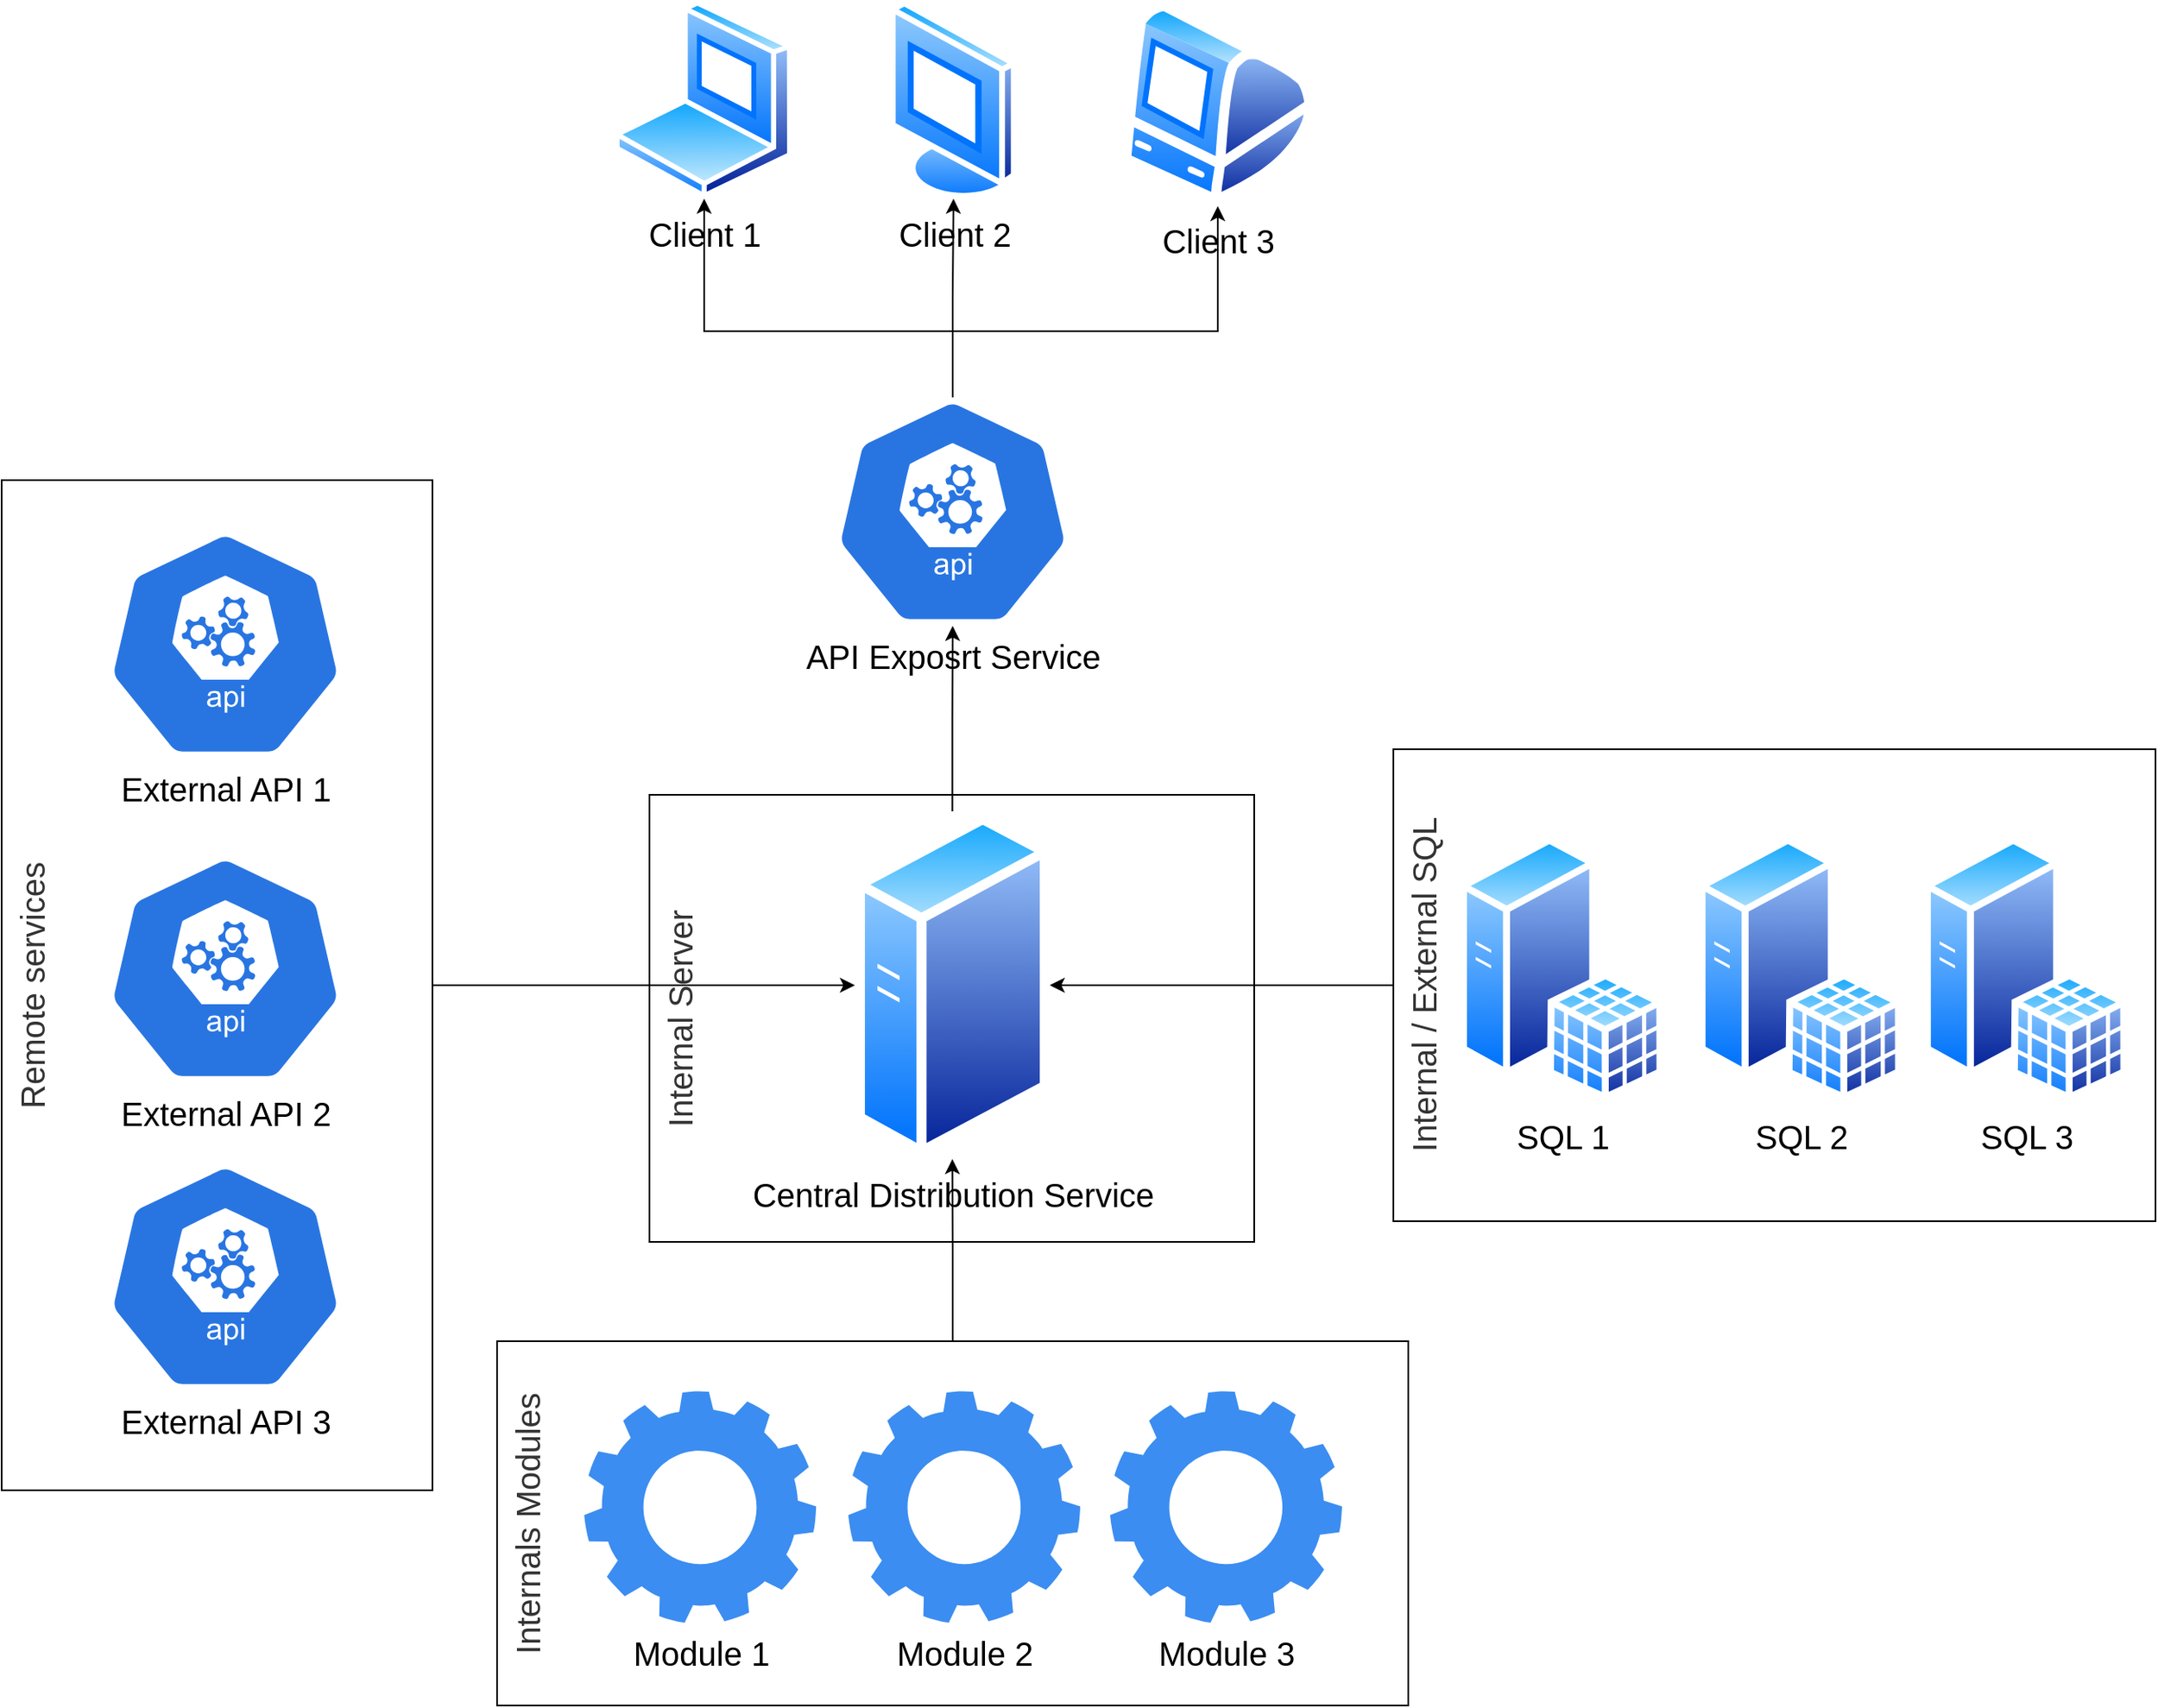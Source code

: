<mxfile version="22.1.2" type="device">
  <diagram name="Página-1" id="CvLeNIxYcr1sNdxqvgvk">
    <mxGraphModel dx="3033" dy="2455" grid="1" gridSize="10" guides="1" tooltips="1" connect="1" arrows="1" fold="1" page="1" pageScale="1" pageWidth="827" pageHeight="1169" math="0" shadow="0">
      <root>
        <mxCell id="0" />
        <mxCell id="1" parent="0" />
        <mxCell id="wkCi4Z63Fvo80z9R39oR-66" value="Remote services" style="rounded=0;whiteSpace=wrap;html=1;fillColor=default;fontColor=#333333;strokeColor=default;gradientColor=none;labelPosition=center;verticalLabelPosition=middle;align=center;verticalAlign=top;horizontal=0;fontSize=20;" vertex="1" parent="1">
          <mxGeometry x="-160" y="150" width="260" height="610" as="geometry" />
        </mxCell>
        <mxCell id="wkCi4Z63Fvo80z9R39oR-57" value="Internals Modules" style="rounded=0;whiteSpace=wrap;html=1;fillColor=default;fontColor=#333333;strokeColor=default;gradientColor=none;labelPosition=center;verticalLabelPosition=middle;align=center;verticalAlign=top;horizontal=0;fontSize=20;" vertex="1" parent="1">
          <mxGeometry x="139" y="670" width="550" height="220" as="geometry" />
        </mxCell>
        <mxCell id="wkCi4Z63Fvo80z9R39oR-52" value="Internal / External SQL" style="rounded=0;whiteSpace=wrap;html=1;fillColor=default;fontColor=#333333;strokeColor=default;gradientColor=none;labelPosition=center;verticalLabelPosition=middle;align=center;verticalAlign=top;horizontal=0;fontSize=20;" vertex="1" parent="1">
          <mxGeometry x="680" y="312.5" width="460" height="285" as="geometry" />
        </mxCell>
        <mxCell id="wkCi4Z63Fvo80z9R39oR-43" value="Internal Server" style="rounded=0;whiteSpace=wrap;html=1;fillColor=default;fontColor=#333333;strokeColor=default;gradientColor=none;labelPosition=center;verticalLabelPosition=middle;align=center;verticalAlign=top;horizontal=0;fontSize=20;" vertex="1" parent="1">
          <mxGeometry x="231" y="340" width="365" height="270" as="geometry" />
        </mxCell>
        <mxCell id="wkCi4Z63Fvo80z9R39oR-35" value="Client 1" style="image;aspect=fixed;perimeter=ellipsePerimeter;html=1;align=center;shadow=0;dashed=0;spacingTop=3;image=img/lib/active_directory/laptop_client.svg;fontSize=20;" vertex="1" parent="1">
          <mxGeometry x="209.5" y="-140" width="108" height="120" as="geometry" />
        </mxCell>
        <mxCell id="wkCi4Z63Fvo80z9R39oR-36" value="Client 2" style="image;aspect=fixed;perimeter=ellipsePerimeter;html=1;align=center;shadow=0;dashed=0;spacingTop=3;image=img/lib/active_directory/vista_terminal.svg;fontSize=20;" vertex="1" parent="1">
          <mxGeometry x="375.5" y="-140" width="78" height="120" as="geometry" />
        </mxCell>
        <mxCell id="wkCi4Z63Fvo80z9R39oR-37" value="Client 3&lt;br style=&quot;font-size: 20px;&quot;&gt;" style="image;aspect=fixed;perimeter=ellipsePerimeter;html=1;align=center;shadow=0;dashed=0;spacingTop=3;image=img/lib/active_directory/mac_client.svg;fontSize=20;" vertex="1" parent="1">
          <mxGeometry x="515.5" y="-140" width="117" height="124.47" as="geometry" />
        </mxCell>
        <mxCell id="wkCi4Z63Fvo80z9R39oR-48" style="edgeStyle=orthogonalEdgeStyle;rounded=0;orthogonalLoop=1;jettySize=auto;html=1;fontSize=20;" edge="1" parent="1" source="wkCi4Z63Fvo80z9R39oR-41" target="wkCi4Z63Fvo80z9R39oR-44">
          <mxGeometry relative="1" as="geometry" />
        </mxCell>
        <mxCell id="wkCi4Z63Fvo80z9R39oR-41" value="Central Distribution Service" style="image;aspect=fixed;perimeter=ellipsePerimeter;html=1;align=center;shadow=0;dashed=0;spacingTop=3;image=img/lib/active_directory/generic_server.svg;fontSize=20;" vertex="1" parent="1">
          <mxGeometry x="355" y="350" width="117.6" height="210" as="geometry" />
        </mxCell>
        <mxCell id="wkCi4Z63Fvo80z9R39oR-69" value="" style="edgeStyle=orthogonalEdgeStyle;rounded=0;orthogonalLoop=1;jettySize=auto;html=1;" edge="1" parent="1" source="wkCi4Z63Fvo80z9R39oR-44" target="wkCi4Z63Fvo80z9R39oR-36">
          <mxGeometry relative="1" as="geometry" />
        </mxCell>
        <mxCell id="wkCi4Z63Fvo80z9R39oR-70" style="edgeStyle=orthogonalEdgeStyle;rounded=0;orthogonalLoop=1;jettySize=auto;html=1;" edge="1" parent="1" source="wkCi4Z63Fvo80z9R39oR-44" target="wkCi4Z63Fvo80z9R39oR-37">
          <mxGeometry relative="1" as="geometry">
            <Array as="points">
              <mxPoint x="414" y="60" />
              <mxPoint x="574" y="60" />
            </Array>
          </mxGeometry>
        </mxCell>
        <mxCell id="wkCi4Z63Fvo80z9R39oR-71" style="edgeStyle=orthogonalEdgeStyle;rounded=0;orthogonalLoop=1;jettySize=auto;html=1;" edge="1" parent="1" source="wkCi4Z63Fvo80z9R39oR-44" target="wkCi4Z63Fvo80z9R39oR-35">
          <mxGeometry relative="1" as="geometry">
            <Array as="points">
              <mxPoint x="414" y="60" />
              <mxPoint x="264" y="60" />
            </Array>
          </mxGeometry>
        </mxCell>
        <mxCell id="wkCi4Z63Fvo80z9R39oR-44" value="API Exposrt Service" style="sketch=0;html=1;dashed=0;whitespace=wrap;fillColor=#2875E2;strokeColor=#ffffff;points=[[0.005,0.63,0],[0.1,0.2,0],[0.9,0.2,0],[0.5,0,0],[0.995,0.63,0],[0.72,0.99,0],[0.5,1,0],[0.28,0.99,0]];verticalLabelPosition=bottom;align=center;verticalAlign=top;shape=mxgraph.kubernetes.icon;prIcon=api;fontSize=20;" vertex="1" parent="1">
          <mxGeometry x="299" y="100" width="230" height="138" as="geometry" />
        </mxCell>
        <mxCell id="wkCi4Z63Fvo80z9R39oR-49" value="SQL 1" style="image;aspect=fixed;perimeter=ellipsePerimeter;html=1;align=center;shadow=0;dashed=0;spacingTop=3;image=img/lib/active_directory/sql_server.svg;fontSize=20;" vertex="1" parent="1">
          <mxGeometry x="720" y="365" width="123.2" height="160" as="geometry" />
        </mxCell>
        <mxCell id="wkCi4Z63Fvo80z9R39oR-50" value="SQL 2" style="image;aspect=fixed;perimeter=ellipsePerimeter;html=1;align=center;shadow=0;dashed=0;spacingTop=3;image=img/lib/active_directory/sql_server.svg;fontSize=20;" vertex="1" parent="1">
          <mxGeometry x="864" y="365" width="123.2" height="160" as="geometry" />
        </mxCell>
        <mxCell id="wkCi4Z63Fvo80z9R39oR-51" value="SQL 3&lt;br style=&quot;font-size: 20px;&quot;&gt;" style="image;aspect=fixed;perimeter=ellipsePerimeter;html=1;align=center;shadow=0;dashed=0;spacingTop=3;image=img/lib/active_directory/sql_server.svg;fontSize=20;" vertex="1" parent="1">
          <mxGeometry x="1000" y="365" width="123.2" height="160" as="geometry" />
        </mxCell>
        <mxCell id="wkCi4Z63Fvo80z9R39oR-54" value="Module 1" style="sketch=0;html=1;aspect=fixed;strokeColor=none;shadow=0;fillColor=#3B8DF1;verticalAlign=top;labelPosition=center;verticalLabelPosition=bottom;shape=mxgraph.gcp2.gear;fontSize=20;" vertex="1" parent="1">
          <mxGeometry x="191.6" y="700" width="140" height="140" as="geometry" />
        </mxCell>
        <mxCell id="wkCi4Z63Fvo80z9R39oR-55" value="Module 2" style="sketch=0;html=1;aspect=fixed;strokeColor=none;shadow=0;fillColor=#3B8DF1;verticalAlign=top;labelPosition=center;verticalLabelPosition=bottom;shape=mxgraph.gcp2.gear;fontSize=20;" vertex="1" parent="1">
          <mxGeometry x="351" y="700" width="140" height="140" as="geometry" />
        </mxCell>
        <mxCell id="wkCi4Z63Fvo80z9R39oR-56" value="Module 3" style="sketch=0;html=1;aspect=fixed;strokeColor=none;shadow=0;fillColor=#3B8DF1;verticalAlign=top;labelPosition=center;verticalLabelPosition=bottom;shape=mxgraph.gcp2.gear;fontSize=20;" vertex="1" parent="1">
          <mxGeometry x="509" y="700" width="140" height="140" as="geometry" />
        </mxCell>
        <mxCell id="wkCi4Z63Fvo80z9R39oR-63" value="External API 1" style="sketch=0;html=1;dashed=0;whitespace=wrap;fillColor=#2875E2;strokeColor=#ffffff;points=[[0.005,0.63,0],[0.1,0.2,0],[0.9,0.2,0],[0.5,0,0],[0.995,0.63,0],[0.72,0.99,0],[0.5,1,0],[0.28,0.99,0]];verticalLabelPosition=bottom;align=center;verticalAlign=top;shape=mxgraph.kubernetes.icon;prIcon=api;fontSize=20;" vertex="1" parent="1">
          <mxGeometry x="-140" y="180" width="230" height="138" as="geometry" />
        </mxCell>
        <mxCell id="wkCi4Z63Fvo80z9R39oR-64" value="External API 2" style="sketch=0;html=1;dashed=0;whitespace=wrap;fillColor=#2875E2;strokeColor=#ffffff;points=[[0.005,0.63,0],[0.1,0.2,0],[0.9,0.2,0],[0.5,0,0],[0.995,0.63,0],[0.72,0.99,0],[0.5,1,0],[0.28,0.99,0]];verticalLabelPosition=bottom;align=center;verticalAlign=top;shape=mxgraph.kubernetes.icon;prIcon=api;fontSize=20;" vertex="1" parent="1">
          <mxGeometry x="-140" y="376" width="230" height="138" as="geometry" />
        </mxCell>
        <mxCell id="wkCi4Z63Fvo80z9R39oR-65" value="External API 3" style="sketch=0;html=1;dashed=0;whitespace=wrap;fillColor=#2875E2;strokeColor=#ffffff;points=[[0.005,0.63,0],[0.1,0.2,0],[0.9,0.2,0],[0.5,0,0],[0.995,0.63,0],[0.72,0.99,0],[0.5,1,0],[0.28,0.99,0]];verticalLabelPosition=bottom;align=center;verticalAlign=top;shape=mxgraph.kubernetes.icon;prIcon=api;fontSize=20;" vertex="1" parent="1">
          <mxGeometry x="-140" y="562" width="230" height="138" as="geometry" />
        </mxCell>
        <mxCell id="wkCi4Z63Fvo80z9R39oR-78" style="edgeStyle=orthogonalEdgeStyle;rounded=0;orthogonalLoop=1;jettySize=auto;html=1;entryX=1;entryY=0.5;entryDx=0;entryDy=0;" edge="1" parent="1" source="wkCi4Z63Fvo80z9R39oR-52" target="wkCi4Z63Fvo80z9R39oR-41">
          <mxGeometry relative="1" as="geometry" />
        </mxCell>
        <mxCell id="wkCi4Z63Fvo80z9R39oR-80" style="edgeStyle=orthogonalEdgeStyle;rounded=0;orthogonalLoop=1;jettySize=auto;html=1;" edge="1" parent="1" source="wkCi4Z63Fvo80z9R39oR-66" target="wkCi4Z63Fvo80z9R39oR-41">
          <mxGeometry relative="1" as="geometry" />
        </mxCell>
        <mxCell id="wkCi4Z63Fvo80z9R39oR-81" style="edgeStyle=orthogonalEdgeStyle;rounded=0;orthogonalLoop=1;jettySize=auto;html=1;" edge="1" parent="1" source="wkCi4Z63Fvo80z9R39oR-57" target="wkCi4Z63Fvo80z9R39oR-41">
          <mxGeometry relative="1" as="geometry" />
        </mxCell>
      </root>
    </mxGraphModel>
  </diagram>
</mxfile>
